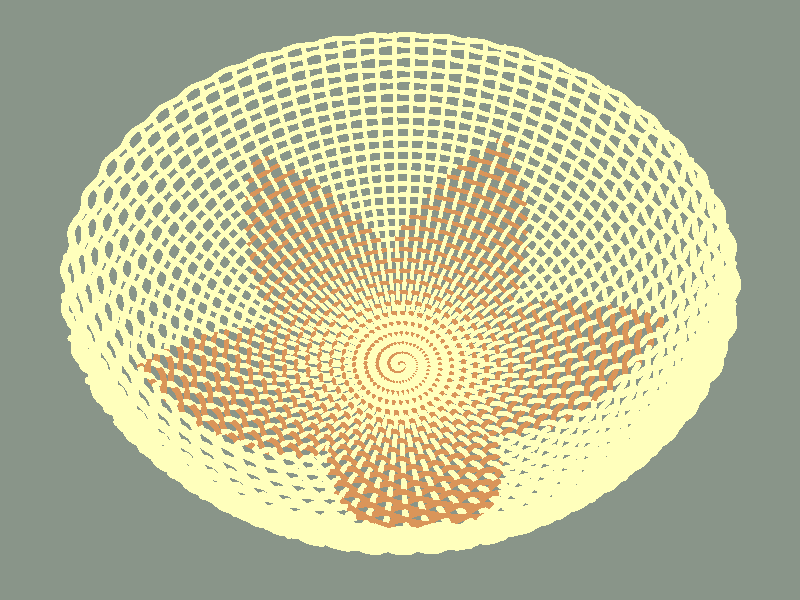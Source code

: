 #include "colors.inc"
#include "textures.inc"

camera {
    location <4,7,1>
    look_at  <0, 1.5, 0>
    right x*image_width/image_height
}

background {Black}

plane{ y, 0 texture{pigment{color rgb <0.25,0.3,0.25>} normal{granite .1 scale <0.3,0.3,0.3>}} }

light_source {
    3*<1, 4, -5>
    color rgb 1.5*White
    area_light x, z, 10, 10
    jitter
}



#declare R = 0.01;
#declare lsteps = 80000;
#declare isteps = 1000;
#declare jsteps = 41;
#declare rows = 30;
#declare weave_displacement = (0.015)/2;


#macro colorFunction(Theta, Phi)
    #if(Phi < (34-abs(mod(Theta,72)-34)+35) )
        <0.7,0.3,0.1>
    #else
        <1,1,0.5>
    #end
#end

union {

    union {
        #declare i = 0;
        #while(i<lsteps+2000)
            #declare T = i/lsteps;
            #declare phi = min(T*90, 90);
            #declare theta = mod(T*360*rows, 360);
            sphere{ vrotate(vrotate((-1 + weave_displacement*sin(2*pi*T*((jsteps-0.5)*rows)))*y, phi*x), theta*y), R 
                texture{pigment{color rgb colorFunction(theta, phi)}}
            }
            #declare i = i+1;
        #end
    }
    
    union {
        #declare j = 0;
        #while(j<(2*jsteps))
            #declare U = j/(2*jsteps);
            
            #declare i = 0;
            #while(i<isteps)
                #declare T = i/isteps;
                sphere{ vrotate(vrotate(-y + 2*(mod(j,2)-0.5)*weave_displacement*y*sin((rows*T-2*U)*pi), T*90*x), (U*360)*y), R }
                #declare i = i+1;
            #end
            #declare j = j+1;
        #end
        
        texture{pigment{color rgb <1,1,0.5>}}
    }
    
    translate y
    scale 3
}

